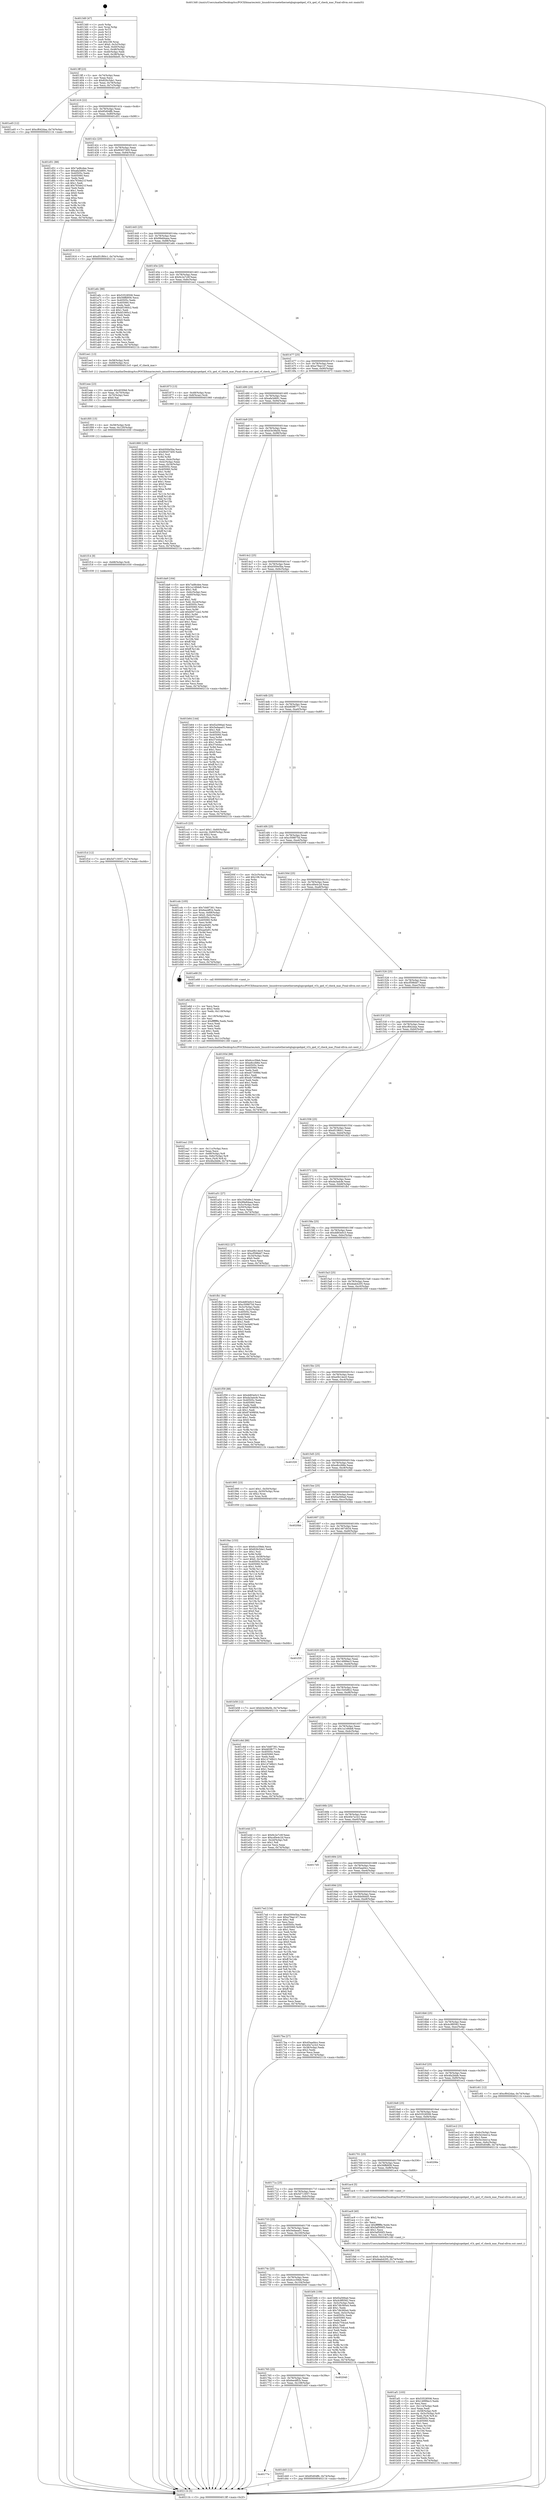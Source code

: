 digraph "0x4013d0" {
  label = "0x4013d0 (/mnt/c/Users/mathe/Desktop/tcc/POCII/binaries/extr_linuxdriversnetethernetqlogicqedqed_vf.h_qed_vf_check_mac_Final-ollvm.out::main(0))"
  labelloc = "t"
  node[shape=record]

  Entry [label="",width=0.3,height=0.3,shape=circle,fillcolor=black,style=filled]
  "0x4013ff" [label="{
     0x4013ff [23]\l
     | [instrs]\l
     &nbsp;&nbsp;0x4013ff \<+3\>: mov -0x74(%rbp),%eax\l
     &nbsp;&nbsp;0x401402 \<+2\>: mov %eax,%ecx\l
     &nbsp;&nbsp;0x401404 \<+6\>: sub $0x826c5de1,%ecx\l
     &nbsp;&nbsp;0x40140a \<+3\>: mov %eax,-0x78(%rbp)\l
     &nbsp;&nbsp;0x40140d \<+3\>: mov %ecx,-0x7c(%rbp)\l
     &nbsp;&nbsp;0x401410 \<+6\>: je 0000000000401a45 \<main+0x675\>\l
  }"]
  "0x401a45" [label="{
     0x401a45 [12]\l
     | [instrs]\l
     &nbsp;&nbsp;0x401a45 \<+7\>: movl $0xcf642daa,-0x74(%rbp)\l
     &nbsp;&nbsp;0x401a4c \<+5\>: jmp 000000000040211b \<main+0xd4b\>\l
  }"]
  "0x401416" [label="{
     0x401416 [22]\l
     | [instrs]\l
     &nbsp;&nbsp;0x401416 \<+5\>: jmp 000000000040141b \<main+0x4b\>\l
     &nbsp;&nbsp;0x40141b \<+3\>: mov -0x78(%rbp),%eax\l
     &nbsp;&nbsp;0x40141e \<+5\>: sub $0x85d04ffc,%eax\l
     &nbsp;&nbsp;0x401423 \<+3\>: mov %eax,-0x80(%rbp)\l
     &nbsp;&nbsp;0x401426 \<+6\>: je 0000000000401d51 \<main+0x981\>\l
  }"]
  Exit [label="",width=0.3,height=0.3,shape=circle,fillcolor=black,style=filled,peripheries=2]
  "0x401d51" [label="{
     0x401d51 [88]\l
     | [instrs]\l
     &nbsp;&nbsp;0x401d51 \<+5\>: mov $0x7ad8cdee,%eax\l
     &nbsp;&nbsp;0x401d56 \<+5\>: mov $0xafa3d691,%ecx\l
     &nbsp;&nbsp;0x401d5b \<+7\>: mov 0x40505c,%edx\l
     &nbsp;&nbsp;0x401d62 \<+7\>: mov 0x405060,%esi\l
     &nbsp;&nbsp;0x401d69 \<+2\>: mov %edx,%edi\l
     &nbsp;&nbsp;0x401d6b \<+6\>: sub $0x763de21f,%edi\l
     &nbsp;&nbsp;0x401d71 \<+3\>: sub $0x1,%edi\l
     &nbsp;&nbsp;0x401d74 \<+6\>: add $0x763de21f,%edi\l
     &nbsp;&nbsp;0x401d7a \<+3\>: imul %edi,%edx\l
     &nbsp;&nbsp;0x401d7d \<+3\>: and $0x1,%edx\l
     &nbsp;&nbsp;0x401d80 \<+3\>: cmp $0x0,%edx\l
     &nbsp;&nbsp;0x401d83 \<+4\>: sete %r8b\l
     &nbsp;&nbsp;0x401d87 \<+3\>: cmp $0xa,%esi\l
     &nbsp;&nbsp;0x401d8a \<+4\>: setl %r9b\l
     &nbsp;&nbsp;0x401d8e \<+3\>: mov %r8b,%r10b\l
     &nbsp;&nbsp;0x401d91 \<+3\>: and %r9b,%r10b\l
     &nbsp;&nbsp;0x401d94 \<+3\>: xor %r9b,%r8b\l
     &nbsp;&nbsp;0x401d97 \<+3\>: or %r8b,%r10b\l
     &nbsp;&nbsp;0x401d9a \<+4\>: test $0x1,%r10b\l
     &nbsp;&nbsp;0x401d9e \<+3\>: cmovne %ecx,%eax\l
     &nbsp;&nbsp;0x401da1 \<+3\>: mov %eax,-0x74(%rbp)\l
     &nbsp;&nbsp;0x401da4 \<+5\>: jmp 000000000040211b \<main+0xd4b\>\l
  }"]
  "0x40142c" [label="{
     0x40142c [25]\l
     | [instrs]\l
     &nbsp;&nbsp;0x40142c \<+5\>: jmp 0000000000401431 \<main+0x61\>\l
     &nbsp;&nbsp;0x401431 \<+3\>: mov -0x78(%rbp),%eax\l
     &nbsp;&nbsp;0x401434 \<+5\>: sub $0x90457400,%eax\l
     &nbsp;&nbsp;0x401439 \<+6\>: mov %eax,-0x84(%rbp)\l
     &nbsp;&nbsp;0x40143f \<+6\>: je 0000000000401916 \<main+0x546\>\l
  }"]
  "0x401f1d" [label="{
     0x401f1d [12]\l
     | [instrs]\l
     &nbsp;&nbsp;0x401f1d \<+7\>: movl $0x5d713057,-0x74(%rbp)\l
     &nbsp;&nbsp;0x401f24 \<+5\>: jmp 000000000040211b \<main+0xd4b\>\l
  }"]
  "0x401916" [label="{
     0x401916 [12]\l
     | [instrs]\l
     &nbsp;&nbsp;0x401916 \<+7\>: movl $0xd51f60c1,-0x74(%rbp)\l
     &nbsp;&nbsp;0x40191d \<+5\>: jmp 000000000040211b \<main+0xd4b\>\l
  }"]
  "0x401445" [label="{
     0x401445 [25]\l
     | [instrs]\l
     &nbsp;&nbsp;0x401445 \<+5\>: jmp 000000000040144a \<main+0x7a\>\l
     &nbsp;&nbsp;0x40144a \<+3\>: mov -0x78(%rbp),%eax\l
     &nbsp;&nbsp;0x40144d \<+5\>: sub $0x99e84aea,%eax\l
     &nbsp;&nbsp;0x401452 \<+6\>: mov %eax,-0x88(%rbp)\l
     &nbsp;&nbsp;0x401458 \<+6\>: je 0000000000401a6c \<main+0x69c\>\l
  }"]
  "0x401f14" [label="{
     0x401f14 [9]\l
     | [instrs]\l
     &nbsp;&nbsp;0x401f14 \<+4\>: mov -0x68(%rbp),%rdi\l
     &nbsp;&nbsp;0x401f18 \<+5\>: call 0000000000401030 \<free@plt\>\l
     | [calls]\l
     &nbsp;&nbsp;0x401030 \{1\} (unknown)\l
  }"]
  "0x401a6c" [label="{
     0x401a6c [88]\l
     | [instrs]\l
     &nbsp;&nbsp;0x401a6c \<+5\>: mov $0x53528506,%eax\l
     &nbsp;&nbsp;0x401a71 \<+5\>: mov $0x56ffd956,%ecx\l
     &nbsp;&nbsp;0x401a76 \<+7\>: mov 0x40505c,%edx\l
     &nbsp;&nbsp;0x401a7d \<+7\>: mov 0x405060,%esi\l
     &nbsp;&nbsp;0x401a84 \<+2\>: mov %edx,%edi\l
     &nbsp;&nbsp;0x401a86 \<+6\>: sub $0xbf1060c2,%edi\l
     &nbsp;&nbsp;0x401a8c \<+3\>: sub $0x1,%edi\l
     &nbsp;&nbsp;0x401a8f \<+6\>: add $0xbf1060c2,%edi\l
     &nbsp;&nbsp;0x401a95 \<+3\>: imul %edi,%edx\l
     &nbsp;&nbsp;0x401a98 \<+3\>: and $0x1,%edx\l
     &nbsp;&nbsp;0x401a9b \<+3\>: cmp $0x0,%edx\l
     &nbsp;&nbsp;0x401a9e \<+4\>: sete %r8b\l
     &nbsp;&nbsp;0x401aa2 \<+3\>: cmp $0xa,%esi\l
     &nbsp;&nbsp;0x401aa5 \<+4\>: setl %r9b\l
     &nbsp;&nbsp;0x401aa9 \<+3\>: mov %r8b,%r10b\l
     &nbsp;&nbsp;0x401aac \<+3\>: and %r9b,%r10b\l
     &nbsp;&nbsp;0x401aaf \<+3\>: xor %r9b,%r8b\l
     &nbsp;&nbsp;0x401ab2 \<+3\>: or %r8b,%r10b\l
     &nbsp;&nbsp;0x401ab5 \<+4\>: test $0x1,%r10b\l
     &nbsp;&nbsp;0x401ab9 \<+3\>: cmovne %ecx,%eax\l
     &nbsp;&nbsp;0x401abc \<+3\>: mov %eax,-0x74(%rbp)\l
     &nbsp;&nbsp;0x401abf \<+5\>: jmp 000000000040211b \<main+0xd4b\>\l
  }"]
  "0x40145e" [label="{
     0x40145e [25]\l
     | [instrs]\l
     &nbsp;&nbsp;0x40145e \<+5\>: jmp 0000000000401463 \<main+0x93\>\l
     &nbsp;&nbsp;0x401463 \<+3\>: mov -0x78(%rbp),%eax\l
     &nbsp;&nbsp;0x401466 \<+5\>: sub $0x9c2e7c0f,%eax\l
     &nbsp;&nbsp;0x40146b \<+6\>: mov %eax,-0x8c(%rbp)\l
     &nbsp;&nbsp;0x401471 \<+6\>: je 0000000000401ee1 \<main+0xb11\>\l
  }"]
  "0x401f05" [label="{
     0x401f05 [15]\l
     | [instrs]\l
     &nbsp;&nbsp;0x401f05 \<+4\>: mov -0x58(%rbp),%rdi\l
     &nbsp;&nbsp;0x401f09 \<+6\>: mov %eax,-0x120(%rbp)\l
     &nbsp;&nbsp;0x401f0f \<+5\>: call 0000000000401030 \<free@plt\>\l
     | [calls]\l
     &nbsp;&nbsp;0x401030 \{1\} (unknown)\l
  }"]
  "0x401ee1" [label="{
     0x401ee1 [13]\l
     | [instrs]\l
     &nbsp;&nbsp;0x401ee1 \<+4\>: mov -0x58(%rbp),%rdi\l
     &nbsp;&nbsp;0x401ee5 \<+4\>: mov -0x68(%rbp),%rsi\l
     &nbsp;&nbsp;0x401ee9 \<+5\>: call 00000000004013c0 \<qed_vf_check_mac\>\l
     | [calls]\l
     &nbsp;&nbsp;0x4013c0 \{1\} (/mnt/c/Users/mathe/Desktop/tcc/POCII/binaries/extr_linuxdriversnetethernetqlogicqedqed_vf.h_qed_vf_check_mac_Final-ollvm.out::qed_vf_check_mac)\l
  }"]
  "0x401477" [label="{
     0x401477 [25]\l
     | [instrs]\l
     &nbsp;&nbsp;0x401477 \<+5\>: jmp 000000000040147c \<main+0xac\>\l
     &nbsp;&nbsp;0x40147c \<+3\>: mov -0x78(%rbp),%eax\l
     &nbsp;&nbsp;0x40147f \<+5\>: sub $0xa79ae147,%eax\l
     &nbsp;&nbsp;0x401484 \<+6\>: mov %eax,-0x90(%rbp)\l
     &nbsp;&nbsp;0x40148a \<+6\>: je 0000000000401873 \<main+0x4a3\>\l
  }"]
  "0x401eee" [label="{
     0x401eee [23]\l
     | [instrs]\l
     &nbsp;&nbsp;0x401eee \<+10\>: movabs $0x4030b6,%rdi\l
     &nbsp;&nbsp;0x401ef8 \<+3\>: mov %eax,-0x70(%rbp)\l
     &nbsp;&nbsp;0x401efb \<+3\>: mov -0x70(%rbp),%esi\l
     &nbsp;&nbsp;0x401efe \<+2\>: mov $0x0,%al\l
     &nbsp;&nbsp;0x401f00 \<+5\>: call 0000000000401040 \<printf@plt\>\l
     | [calls]\l
     &nbsp;&nbsp;0x401040 \{1\} (unknown)\l
  }"]
  "0x401873" [label="{
     0x401873 [13]\l
     | [instrs]\l
     &nbsp;&nbsp;0x401873 \<+4\>: mov -0x48(%rbp),%rax\l
     &nbsp;&nbsp;0x401877 \<+4\>: mov 0x8(%rax),%rdi\l
     &nbsp;&nbsp;0x40187b \<+5\>: call 0000000000401060 \<atoi@plt\>\l
     | [calls]\l
     &nbsp;&nbsp;0x401060 \{1\} (unknown)\l
  }"]
  "0x401490" [label="{
     0x401490 [25]\l
     | [instrs]\l
     &nbsp;&nbsp;0x401490 \<+5\>: jmp 0000000000401495 \<main+0xc5\>\l
     &nbsp;&nbsp;0x401495 \<+3\>: mov -0x78(%rbp),%eax\l
     &nbsp;&nbsp;0x401498 \<+5\>: sub $0xafa3d691,%eax\l
     &nbsp;&nbsp;0x40149d \<+6\>: mov %eax,-0x94(%rbp)\l
     &nbsp;&nbsp;0x4014a3 \<+6\>: je 0000000000401da9 \<main+0x9d9\>\l
  }"]
  "0x401ea1" [label="{
     0x401ea1 [33]\l
     | [instrs]\l
     &nbsp;&nbsp;0x401ea1 \<+6\>: mov -0x11c(%rbp),%ecx\l
     &nbsp;&nbsp;0x401ea7 \<+3\>: imul %eax,%ecx\l
     &nbsp;&nbsp;0x401eaa \<+4\>: mov -0x68(%rbp),%r8\l
     &nbsp;&nbsp;0x401eae \<+4\>: movslq -0x6c(%rbp),%r9\l
     &nbsp;&nbsp;0x401eb2 \<+4\>: mov %ecx,(%r8,%r9,4)\l
     &nbsp;&nbsp;0x401eb6 \<+7\>: movl $0x4fa2bbfe,-0x74(%rbp)\l
     &nbsp;&nbsp;0x401ebd \<+5\>: jmp 000000000040211b \<main+0xd4b\>\l
  }"]
  "0x401da9" [label="{
     0x401da9 [164]\l
     | [instrs]\l
     &nbsp;&nbsp;0x401da9 \<+5\>: mov $0x7ad8cdee,%eax\l
     &nbsp;&nbsp;0x401dae \<+5\>: mov $0x1a149de8,%ecx\l
     &nbsp;&nbsp;0x401db3 \<+2\>: mov $0x1,%dl\l
     &nbsp;&nbsp;0x401db5 \<+3\>: mov -0x6c(%rbp),%esi\l
     &nbsp;&nbsp;0x401db8 \<+3\>: cmp -0x60(%rbp),%esi\l
     &nbsp;&nbsp;0x401dbb \<+4\>: setl %dil\l
     &nbsp;&nbsp;0x401dbf \<+4\>: and $0x1,%dil\l
     &nbsp;&nbsp;0x401dc3 \<+4\>: mov %dil,-0x2d(%rbp)\l
     &nbsp;&nbsp;0x401dc7 \<+7\>: mov 0x40505c,%esi\l
     &nbsp;&nbsp;0x401dce \<+8\>: mov 0x405060,%r8d\l
     &nbsp;&nbsp;0x401dd6 \<+3\>: mov %esi,%r9d\l
     &nbsp;&nbsp;0x401dd9 \<+7\>: add $0xb0071ee2,%r9d\l
     &nbsp;&nbsp;0x401de0 \<+4\>: sub $0x1,%r9d\l
     &nbsp;&nbsp;0x401de4 \<+7\>: sub $0xb0071ee2,%r9d\l
     &nbsp;&nbsp;0x401deb \<+4\>: imul %r9d,%esi\l
     &nbsp;&nbsp;0x401def \<+3\>: and $0x1,%esi\l
     &nbsp;&nbsp;0x401df2 \<+3\>: cmp $0x0,%esi\l
     &nbsp;&nbsp;0x401df5 \<+4\>: sete %dil\l
     &nbsp;&nbsp;0x401df9 \<+4\>: cmp $0xa,%r8d\l
     &nbsp;&nbsp;0x401dfd \<+4\>: setl %r10b\l
     &nbsp;&nbsp;0x401e01 \<+3\>: mov %dil,%r11b\l
     &nbsp;&nbsp;0x401e04 \<+4\>: xor $0xff,%r11b\l
     &nbsp;&nbsp;0x401e08 \<+3\>: mov %r10b,%bl\l
     &nbsp;&nbsp;0x401e0b \<+3\>: xor $0xff,%bl\l
     &nbsp;&nbsp;0x401e0e \<+3\>: xor $0x1,%dl\l
     &nbsp;&nbsp;0x401e11 \<+3\>: mov %r11b,%r14b\l
     &nbsp;&nbsp;0x401e14 \<+4\>: and $0xff,%r14b\l
     &nbsp;&nbsp;0x401e18 \<+3\>: and %dl,%dil\l
     &nbsp;&nbsp;0x401e1b \<+3\>: mov %bl,%r15b\l
     &nbsp;&nbsp;0x401e1e \<+4\>: and $0xff,%r15b\l
     &nbsp;&nbsp;0x401e22 \<+3\>: and %dl,%r10b\l
     &nbsp;&nbsp;0x401e25 \<+3\>: or %dil,%r14b\l
     &nbsp;&nbsp;0x401e28 \<+3\>: or %r10b,%r15b\l
     &nbsp;&nbsp;0x401e2b \<+3\>: xor %r15b,%r14b\l
     &nbsp;&nbsp;0x401e2e \<+3\>: or %bl,%r11b\l
     &nbsp;&nbsp;0x401e31 \<+4\>: xor $0xff,%r11b\l
     &nbsp;&nbsp;0x401e35 \<+3\>: or $0x1,%dl\l
     &nbsp;&nbsp;0x401e38 \<+3\>: and %dl,%r11b\l
     &nbsp;&nbsp;0x401e3b \<+3\>: or %r11b,%r14b\l
     &nbsp;&nbsp;0x401e3e \<+4\>: test $0x1,%r14b\l
     &nbsp;&nbsp;0x401e42 \<+3\>: cmovne %ecx,%eax\l
     &nbsp;&nbsp;0x401e45 \<+3\>: mov %eax,-0x74(%rbp)\l
     &nbsp;&nbsp;0x401e48 \<+5\>: jmp 000000000040211b \<main+0xd4b\>\l
  }"]
  "0x4014a9" [label="{
     0x4014a9 [25]\l
     | [instrs]\l
     &nbsp;&nbsp;0x4014a9 \<+5\>: jmp 00000000004014ae \<main+0xde\>\l
     &nbsp;&nbsp;0x4014ae \<+3\>: mov -0x78(%rbp),%eax\l
     &nbsp;&nbsp;0x4014b1 \<+5\>: sub $0xb3e38a5b,%eax\l
     &nbsp;&nbsp;0x4014b6 \<+6\>: mov %eax,-0x98(%rbp)\l
     &nbsp;&nbsp;0x4014bc \<+6\>: je 0000000000401b64 \<main+0x794\>\l
  }"]
  "0x401e6d" [label="{
     0x401e6d [52]\l
     | [instrs]\l
     &nbsp;&nbsp;0x401e6d \<+2\>: xor %ecx,%ecx\l
     &nbsp;&nbsp;0x401e6f \<+5\>: mov $0x2,%edx\l
     &nbsp;&nbsp;0x401e74 \<+6\>: mov %edx,-0x118(%rbp)\l
     &nbsp;&nbsp;0x401e7a \<+1\>: cltd\l
     &nbsp;&nbsp;0x401e7b \<+6\>: mov -0x118(%rbp),%esi\l
     &nbsp;&nbsp;0x401e81 \<+2\>: idiv %esi\l
     &nbsp;&nbsp;0x401e83 \<+6\>: imul $0xfffffffe,%edx,%edx\l
     &nbsp;&nbsp;0x401e89 \<+2\>: mov %ecx,%edi\l
     &nbsp;&nbsp;0x401e8b \<+2\>: sub %edx,%edi\l
     &nbsp;&nbsp;0x401e8d \<+2\>: mov %ecx,%edx\l
     &nbsp;&nbsp;0x401e8f \<+3\>: sub $0x1,%edx\l
     &nbsp;&nbsp;0x401e92 \<+2\>: add %edx,%edi\l
     &nbsp;&nbsp;0x401e94 \<+2\>: sub %edi,%ecx\l
     &nbsp;&nbsp;0x401e96 \<+6\>: mov %ecx,-0x11c(%rbp)\l
     &nbsp;&nbsp;0x401e9c \<+5\>: call 0000000000401160 \<next_i\>\l
     | [calls]\l
     &nbsp;&nbsp;0x401160 \{1\} (/mnt/c/Users/mathe/Desktop/tcc/POCII/binaries/extr_linuxdriversnetethernetqlogicqedqed_vf.h_qed_vf_check_mac_Final-ollvm.out::next_i)\l
  }"]
  "0x401b64" [label="{
     0x401b64 [144]\l
     | [instrs]\l
     &nbsp;&nbsp;0x401b64 \<+5\>: mov $0xf2a566ad,%eax\l
     &nbsp;&nbsp;0x401b69 \<+5\>: mov $0x5edaea01,%ecx\l
     &nbsp;&nbsp;0x401b6e \<+2\>: mov $0x1,%dl\l
     &nbsp;&nbsp;0x401b70 \<+7\>: mov 0x40505c,%esi\l
     &nbsp;&nbsp;0x401b77 \<+7\>: mov 0x405060,%edi\l
     &nbsp;&nbsp;0x401b7e \<+3\>: mov %esi,%r8d\l
     &nbsp;&nbsp;0x401b81 \<+7\>: add $0x37e44acc,%r8d\l
     &nbsp;&nbsp;0x401b88 \<+4\>: sub $0x1,%r8d\l
     &nbsp;&nbsp;0x401b8c \<+7\>: sub $0x37e44acc,%r8d\l
     &nbsp;&nbsp;0x401b93 \<+4\>: imul %r8d,%esi\l
     &nbsp;&nbsp;0x401b97 \<+3\>: and $0x1,%esi\l
     &nbsp;&nbsp;0x401b9a \<+3\>: cmp $0x0,%esi\l
     &nbsp;&nbsp;0x401b9d \<+4\>: sete %r9b\l
     &nbsp;&nbsp;0x401ba1 \<+3\>: cmp $0xa,%edi\l
     &nbsp;&nbsp;0x401ba4 \<+4\>: setl %r10b\l
     &nbsp;&nbsp;0x401ba8 \<+3\>: mov %r9b,%r11b\l
     &nbsp;&nbsp;0x401bab \<+4\>: xor $0xff,%r11b\l
     &nbsp;&nbsp;0x401baf \<+3\>: mov %r10b,%bl\l
     &nbsp;&nbsp;0x401bb2 \<+3\>: xor $0xff,%bl\l
     &nbsp;&nbsp;0x401bb5 \<+3\>: xor $0x0,%dl\l
     &nbsp;&nbsp;0x401bb8 \<+3\>: mov %r11b,%r14b\l
     &nbsp;&nbsp;0x401bbb \<+4\>: and $0x0,%r14b\l
     &nbsp;&nbsp;0x401bbf \<+3\>: and %dl,%r9b\l
     &nbsp;&nbsp;0x401bc2 \<+3\>: mov %bl,%r15b\l
     &nbsp;&nbsp;0x401bc5 \<+4\>: and $0x0,%r15b\l
     &nbsp;&nbsp;0x401bc9 \<+3\>: and %dl,%r10b\l
     &nbsp;&nbsp;0x401bcc \<+3\>: or %r9b,%r14b\l
     &nbsp;&nbsp;0x401bcf \<+3\>: or %r10b,%r15b\l
     &nbsp;&nbsp;0x401bd2 \<+3\>: xor %r15b,%r14b\l
     &nbsp;&nbsp;0x401bd5 \<+3\>: or %bl,%r11b\l
     &nbsp;&nbsp;0x401bd8 \<+4\>: xor $0xff,%r11b\l
     &nbsp;&nbsp;0x401bdc \<+3\>: or $0x0,%dl\l
     &nbsp;&nbsp;0x401bdf \<+3\>: and %dl,%r11b\l
     &nbsp;&nbsp;0x401be2 \<+3\>: or %r11b,%r14b\l
     &nbsp;&nbsp;0x401be5 \<+4\>: test $0x1,%r14b\l
     &nbsp;&nbsp;0x401be9 \<+3\>: cmovne %ecx,%eax\l
     &nbsp;&nbsp;0x401bec \<+3\>: mov %eax,-0x74(%rbp)\l
     &nbsp;&nbsp;0x401bef \<+5\>: jmp 000000000040211b \<main+0xd4b\>\l
  }"]
  "0x4014c2" [label="{
     0x4014c2 [25]\l
     | [instrs]\l
     &nbsp;&nbsp;0x4014c2 \<+5\>: jmp 00000000004014c7 \<main+0xf7\>\l
     &nbsp;&nbsp;0x4014c7 \<+3\>: mov -0x78(%rbp),%eax\l
     &nbsp;&nbsp;0x4014ca \<+5\>: sub $0xb500e5ba,%eax\l
     &nbsp;&nbsp;0x4014cf \<+6\>: mov %eax,-0x9c(%rbp)\l
     &nbsp;&nbsp;0x4014d5 \<+6\>: je 0000000000402024 \<main+0xc54\>\l
  }"]
  "0x40177e" [label="{
     0x40177e\l
  }", style=dashed]
  "0x402024" [label="{
     0x402024\l
  }", style=dashed]
  "0x4014db" [label="{
     0x4014db [25]\l
     | [instrs]\l
     &nbsp;&nbsp;0x4014db \<+5\>: jmp 00000000004014e0 \<main+0x110\>\l
     &nbsp;&nbsp;0x4014e0 \<+3\>: mov -0x78(%rbp),%eax\l
     &nbsp;&nbsp;0x4014e3 \<+5\>: sub $0xb83f6771,%eax\l
     &nbsp;&nbsp;0x4014e8 \<+6\>: mov %eax,-0xa0(%rbp)\l
     &nbsp;&nbsp;0x4014ee \<+6\>: je 0000000000401cc5 \<main+0x8f5\>\l
  }"]
  "0x401d45" [label="{
     0x401d45 [12]\l
     | [instrs]\l
     &nbsp;&nbsp;0x401d45 \<+7\>: movl $0x85d04ffc,-0x74(%rbp)\l
     &nbsp;&nbsp;0x401d4c \<+5\>: jmp 000000000040211b \<main+0xd4b\>\l
  }"]
  "0x401cc5" [label="{
     0x401cc5 [23]\l
     | [instrs]\l
     &nbsp;&nbsp;0x401cc5 \<+7\>: movl $0x1,-0x60(%rbp)\l
     &nbsp;&nbsp;0x401ccc \<+4\>: movslq -0x60(%rbp),%rax\l
     &nbsp;&nbsp;0x401cd0 \<+4\>: shl $0x2,%rax\l
     &nbsp;&nbsp;0x401cd4 \<+3\>: mov %rax,%rdi\l
     &nbsp;&nbsp;0x401cd7 \<+5\>: call 0000000000401050 \<malloc@plt\>\l
     | [calls]\l
     &nbsp;&nbsp;0x401050 \{1\} (unknown)\l
  }"]
  "0x4014f4" [label="{
     0x4014f4 [25]\l
     | [instrs]\l
     &nbsp;&nbsp;0x4014f4 \<+5\>: jmp 00000000004014f9 \<main+0x129\>\l
     &nbsp;&nbsp;0x4014f9 \<+3\>: mov -0x78(%rbp),%eax\l
     &nbsp;&nbsp;0x4014fc \<+5\>: sub $0xc508875d,%eax\l
     &nbsp;&nbsp;0x401501 \<+6\>: mov %eax,-0xa4(%rbp)\l
     &nbsp;&nbsp;0x401507 \<+6\>: je 000000000040200f \<main+0xc3f\>\l
  }"]
  "0x401765" [label="{
     0x401765 [25]\l
     | [instrs]\l
     &nbsp;&nbsp;0x401765 \<+5\>: jmp 000000000040176a \<main+0x39a\>\l
     &nbsp;&nbsp;0x40176a \<+3\>: mov -0x78(%rbp),%eax\l
     &nbsp;&nbsp;0x40176d \<+5\>: sub $0x6ee4ff1b,%eax\l
     &nbsp;&nbsp;0x401772 \<+6\>: mov %eax,-0x108(%rbp)\l
     &nbsp;&nbsp;0x401778 \<+6\>: je 0000000000401d45 \<main+0x975\>\l
  }"]
  "0x40200f" [label="{
     0x40200f [21]\l
     | [instrs]\l
     &nbsp;&nbsp;0x40200f \<+3\>: mov -0x2c(%rbp),%eax\l
     &nbsp;&nbsp;0x402012 \<+7\>: add $0x108,%rsp\l
     &nbsp;&nbsp;0x402019 \<+1\>: pop %rbx\l
     &nbsp;&nbsp;0x40201a \<+2\>: pop %r12\l
     &nbsp;&nbsp;0x40201c \<+2\>: pop %r13\l
     &nbsp;&nbsp;0x40201e \<+2\>: pop %r14\l
     &nbsp;&nbsp;0x402020 \<+2\>: pop %r15\l
     &nbsp;&nbsp;0x402022 \<+1\>: pop %rbp\l
     &nbsp;&nbsp;0x402023 \<+1\>: ret\l
  }"]
  "0x40150d" [label="{
     0x40150d [25]\l
     | [instrs]\l
     &nbsp;&nbsp;0x40150d \<+5\>: jmp 0000000000401512 \<main+0x142\>\l
     &nbsp;&nbsp;0x401512 \<+3\>: mov -0x78(%rbp),%eax\l
     &nbsp;&nbsp;0x401515 \<+5\>: sub $0xcd0e4c2d,%eax\l
     &nbsp;&nbsp;0x40151a \<+6\>: mov %eax,-0xa8(%rbp)\l
     &nbsp;&nbsp;0x401520 \<+6\>: je 0000000000401e68 \<main+0xa98\>\l
  }"]
  "0x402040" [label="{
     0x402040\l
  }", style=dashed]
  "0x401e68" [label="{
     0x401e68 [5]\l
     | [instrs]\l
     &nbsp;&nbsp;0x401e68 \<+5\>: call 0000000000401160 \<next_i\>\l
     | [calls]\l
     &nbsp;&nbsp;0x401160 \{1\} (/mnt/c/Users/mathe/Desktop/tcc/POCII/binaries/extr_linuxdriversnetethernetqlogicqedqed_vf.h_qed_vf_check_mac_Final-ollvm.out::next_i)\l
  }"]
  "0x401526" [label="{
     0x401526 [25]\l
     | [instrs]\l
     &nbsp;&nbsp;0x401526 \<+5\>: jmp 000000000040152b \<main+0x15b\>\l
     &nbsp;&nbsp;0x40152b \<+3\>: mov -0x78(%rbp),%eax\l
     &nbsp;&nbsp;0x40152e \<+5\>: sub $0xcf598dd7,%eax\l
     &nbsp;&nbsp;0x401533 \<+6\>: mov %eax,-0xac(%rbp)\l
     &nbsp;&nbsp;0x401539 \<+6\>: je 000000000040193d \<main+0x56d\>\l
  }"]
  "0x401cdc" [label="{
     0x401cdc [105]\l
     | [instrs]\l
     &nbsp;&nbsp;0x401cdc \<+5\>: mov $0x7d487361,%ecx\l
     &nbsp;&nbsp;0x401ce1 \<+5\>: mov $0x6ee4ff1b,%edx\l
     &nbsp;&nbsp;0x401ce6 \<+4\>: mov %rax,-0x68(%rbp)\l
     &nbsp;&nbsp;0x401cea \<+7\>: movl $0x0,-0x6c(%rbp)\l
     &nbsp;&nbsp;0x401cf1 \<+7\>: mov 0x40505c,%esi\l
     &nbsp;&nbsp;0x401cf8 \<+8\>: mov 0x405060,%r8d\l
     &nbsp;&nbsp;0x401d00 \<+3\>: mov %esi,%r9d\l
     &nbsp;&nbsp;0x401d03 \<+7\>: add $0xaa0a91,%r9d\l
     &nbsp;&nbsp;0x401d0a \<+4\>: sub $0x1,%r9d\l
     &nbsp;&nbsp;0x401d0e \<+7\>: sub $0xaa0a91,%r9d\l
     &nbsp;&nbsp;0x401d15 \<+4\>: imul %r9d,%esi\l
     &nbsp;&nbsp;0x401d19 \<+3\>: and $0x1,%esi\l
     &nbsp;&nbsp;0x401d1c \<+3\>: cmp $0x0,%esi\l
     &nbsp;&nbsp;0x401d1f \<+4\>: sete %r10b\l
     &nbsp;&nbsp;0x401d23 \<+4\>: cmp $0xa,%r8d\l
     &nbsp;&nbsp;0x401d27 \<+4\>: setl %r11b\l
     &nbsp;&nbsp;0x401d2b \<+3\>: mov %r10b,%bl\l
     &nbsp;&nbsp;0x401d2e \<+3\>: and %r11b,%bl\l
     &nbsp;&nbsp;0x401d31 \<+3\>: xor %r11b,%r10b\l
     &nbsp;&nbsp;0x401d34 \<+3\>: or %r10b,%bl\l
     &nbsp;&nbsp;0x401d37 \<+3\>: test $0x1,%bl\l
     &nbsp;&nbsp;0x401d3a \<+3\>: cmovne %edx,%ecx\l
     &nbsp;&nbsp;0x401d3d \<+3\>: mov %ecx,-0x74(%rbp)\l
     &nbsp;&nbsp;0x401d40 \<+5\>: jmp 000000000040211b \<main+0xd4b\>\l
  }"]
  "0x40193d" [label="{
     0x40193d [88]\l
     | [instrs]\l
     &nbsp;&nbsp;0x40193d \<+5\>: mov $0x6ccc59eb,%eax\l
     &nbsp;&nbsp;0x401942 \<+5\>: mov $0xe8ccfd6e,%ecx\l
     &nbsp;&nbsp;0x401947 \<+7\>: mov 0x40505c,%edx\l
     &nbsp;&nbsp;0x40194e \<+7\>: mov 0x405060,%esi\l
     &nbsp;&nbsp;0x401955 \<+2\>: mov %edx,%edi\l
     &nbsp;&nbsp;0x401957 \<+6\>: sub $0xeb73098d,%edi\l
     &nbsp;&nbsp;0x40195d \<+3\>: sub $0x1,%edi\l
     &nbsp;&nbsp;0x401960 \<+6\>: add $0xeb73098d,%edi\l
     &nbsp;&nbsp;0x401966 \<+3\>: imul %edi,%edx\l
     &nbsp;&nbsp;0x401969 \<+3\>: and $0x1,%edx\l
     &nbsp;&nbsp;0x40196c \<+3\>: cmp $0x0,%edx\l
     &nbsp;&nbsp;0x40196f \<+4\>: sete %r8b\l
     &nbsp;&nbsp;0x401973 \<+3\>: cmp $0xa,%esi\l
     &nbsp;&nbsp;0x401976 \<+4\>: setl %r9b\l
     &nbsp;&nbsp;0x40197a \<+3\>: mov %r8b,%r10b\l
     &nbsp;&nbsp;0x40197d \<+3\>: and %r9b,%r10b\l
     &nbsp;&nbsp;0x401980 \<+3\>: xor %r9b,%r8b\l
     &nbsp;&nbsp;0x401983 \<+3\>: or %r8b,%r10b\l
     &nbsp;&nbsp;0x401986 \<+4\>: test $0x1,%r10b\l
     &nbsp;&nbsp;0x40198a \<+3\>: cmovne %ecx,%eax\l
     &nbsp;&nbsp;0x40198d \<+3\>: mov %eax,-0x74(%rbp)\l
     &nbsp;&nbsp;0x401990 \<+5\>: jmp 000000000040211b \<main+0xd4b\>\l
  }"]
  "0x40153f" [label="{
     0x40153f [25]\l
     | [instrs]\l
     &nbsp;&nbsp;0x40153f \<+5\>: jmp 0000000000401544 \<main+0x174\>\l
     &nbsp;&nbsp;0x401544 \<+3\>: mov -0x78(%rbp),%eax\l
     &nbsp;&nbsp;0x401547 \<+5\>: sub $0xcf642daa,%eax\l
     &nbsp;&nbsp;0x40154c \<+6\>: mov %eax,-0xb0(%rbp)\l
     &nbsp;&nbsp;0x401552 \<+6\>: je 0000000000401a51 \<main+0x681\>\l
  }"]
  "0x40174c" [label="{
     0x40174c [25]\l
     | [instrs]\l
     &nbsp;&nbsp;0x40174c \<+5\>: jmp 0000000000401751 \<main+0x381\>\l
     &nbsp;&nbsp;0x401751 \<+3\>: mov -0x78(%rbp),%eax\l
     &nbsp;&nbsp;0x401754 \<+5\>: sub $0x6ccc59eb,%eax\l
     &nbsp;&nbsp;0x401759 \<+6\>: mov %eax,-0x104(%rbp)\l
     &nbsp;&nbsp;0x40175f \<+6\>: je 0000000000402040 \<main+0xc70\>\l
  }"]
  "0x401a51" [label="{
     0x401a51 [27]\l
     | [instrs]\l
     &nbsp;&nbsp;0x401a51 \<+5\>: mov $0x1545d9c2,%eax\l
     &nbsp;&nbsp;0x401a56 \<+5\>: mov $0x99e84aea,%ecx\l
     &nbsp;&nbsp;0x401a5b \<+3\>: mov -0x5c(%rbp),%edx\l
     &nbsp;&nbsp;0x401a5e \<+3\>: cmp -0x50(%rbp),%edx\l
     &nbsp;&nbsp;0x401a61 \<+3\>: cmovl %ecx,%eax\l
     &nbsp;&nbsp;0x401a64 \<+3\>: mov %eax,-0x74(%rbp)\l
     &nbsp;&nbsp;0x401a67 \<+5\>: jmp 000000000040211b \<main+0xd4b\>\l
  }"]
  "0x401558" [label="{
     0x401558 [25]\l
     | [instrs]\l
     &nbsp;&nbsp;0x401558 \<+5\>: jmp 000000000040155d \<main+0x18d\>\l
     &nbsp;&nbsp;0x40155d \<+3\>: mov -0x78(%rbp),%eax\l
     &nbsp;&nbsp;0x401560 \<+5\>: sub $0xd51f60c1,%eax\l
     &nbsp;&nbsp;0x401565 \<+6\>: mov %eax,-0xb4(%rbp)\l
     &nbsp;&nbsp;0x40156b \<+6\>: je 0000000000401922 \<main+0x552\>\l
  }"]
  "0x401bf4" [label="{
     0x401bf4 [109]\l
     | [instrs]\l
     &nbsp;&nbsp;0x401bf4 \<+5\>: mov $0xf2a566ad,%eax\l
     &nbsp;&nbsp;0x401bf9 \<+5\>: mov $0x4c9f0582,%ecx\l
     &nbsp;&nbsp;0x401bfe \<+3\>: mov -0x5c(%rbp),%edx\l
     &nbsp;&nbsp;0x401c01 \<+6\>: add $0x7db360a4,%edx\l
     &nbsp;&nbsp;0x401c07 \<+3\>: add $0x1,%edx\l
     &nbsp;&nbsp;0x401c0a \<+6\>: sub $0x7db360a4,%edx\l
     &nbsp;&nbsp;0x401c10 \<+3\>: mov %edx,-0x5c(%rbp)\l
     &nbsp;&nbsp;0x401c13 \<+7\>: mov 0x40505c,%edx\l
     &nbsp;&nbsp;0x401c1a \<+7\>: mov 0x405060,%esi\l
     &nbsp;&nbsp;0x401c21 \<+2\>: mov %edx,%edi\l
     &nbsp;&nbsp;0x401c23 \<+6\>: sub $0xbc754ca4,%edi\l
     &nbsp;&nbsp;0x401c29 \<+3\>: sub $0x1,%edi\l
     &nbsp;&nbsp;0x401c2c \<+6\>: add $0xbc754ca4,%edi\l
     &nbsp;&nbsp;0x401c32 \<+3\>: imul %edi,%edx\l
     &nbsp;&nbsp;0x401c35 \<+3\>: and $0x1,%edx\l
     &nbsp;&nbsp;0x401c38 \<+3\>: cmp $0x0,%edx\l
     &nbsp;&nbsp;0x401c3b \<+4\>: sete %r8b\l
     &nbsp;&nbsp;0x401c3f \<+3\>: cmp $0xa,%esi\l
     &nbsp;&nbsp;0x401c42 \<+4\>: setl %r9b\l
     &nbsp;&nbsp;0x401c46 \<+3\>: mov %r8b,%r10b\l
     &nbsp;&nbsp;0x401c49 \<+3\>: and %r9b,%r10b\l
     &nbsp;&nbsp;0x401c4c \<+3\>: xor %r9b,%r8b\l
     &nbsp;&nbsp;0x401c4f \<+3\>: or %r8b,%r10b\l
     &nbsp;&nbsp;0x401c52 \<+4\>: test $0x1,%r10b\l
     &nbsp;&nbsp;0x401c56 \<+3\>: cmovne %ecx,%eax\l
     &nbsp;&nbsp;0x401c59 \<+3\>: mov %eax,-0x74(%rbp)\l
     &nbsp;&nbsp;0x401c5c \<+5\>: jmp 000000000040211b \<main+0xd4b\>\l
  }"]
  "0x401922" [label="{
     0x401922 [27]\l
     | [instrs]\l
     &nbsp;&nbsp;0x401922 \<+5\>: mov $0xe0b14ec0,%eax\l
     &nbsp;&nbsp;0x401927 \<+5\>: mov $0xcf598dd7,%ecx\l
     &nbsp;&nbsp;0x40192c \<+3\>: mov -0x34(%rbp),%edx\l
     &nbsp;&nbsp;0x40192f \<+3\>: cmp $0x0,%edx\l
     &nbsp;&nbsp;0x401932 \<+3\>: cmove %ecx,%eax\l
     &nbsp;&nbsp;0x401935 \<+3\>: mov %eax,-0x74(%rbp)\l
     &nbsp;&nbsp;0x401938 \<+5\>: jmp 000000000040211b \<main+0xd4b\>\l
  }"]
  "0x401571" [label="{
     0x401571 [25]\l
     | [instrs]\l
     &nbsp;&nbsp;0x401571 \<+5\>: jmp 0000000000401576 \<main+0x1a6\>\l
     &nbsp;&nbsp;0x401576 \<+3\>: mov -0x78(%rbp),%eax\l
     &nbsp;&nbsp;0x401579 \<+5\>: sub $0xda3adcfe,%eax\l
     &nbsp;&nbsp;0x40157e \<+6\>: mov %eax,-0xb8(%rbp)\l
     &nbsp;&nbsp;0x401584 \<+6\>: je 0000000000401fb1 \<main+0xbe1\>\l
  }"]
  "0x401733" [label="{
     0x401733 [25]\l
     | [instrs]\l
     &nbsp;&nbsp;0x401733 \<+5\>: jmp 0000000000401738 \<main+0x368\>\l
     &nbsp;&nbsp;0x401738 \<+3\>: mov -0x78(%rbp),%eax\l
     &nbsp;&nbsp;0x40173b \<+5\>: sub $0x5edaea01,%eax\l
     &nbsp;&nbsp;0x401740 \<+6\>: mov %eax,-0x100(%rbp)\l
     &nbsp;&nbsp;0x401746 \<+6\>: je 0000000000401bf4 \<main+0x824\>\l
  }"]
  "0x401fb1" [label="{
     0x401fb1 [94]\l
     | [instrs]\l
     &nbsp;&nbsp;0x401fb1 \<+5\>: mov $0xdd83e0c3,%eax\l
     &nbsp;&nbsp;0x401fb6 \<+5\>: mov $0xc508875d,%ecx\l
     &nbsp;&nbsp;0x401fbb \<+3\>: mov -0x3c(%rbp),%edx\l
     &nbsp;&nbsp;0x401fbe \<+3\>: mov %edx,-0x2c(%rbp)\l
     &nbsp;&nbsp;0x401fc1 \<+7\>: mov 0x40505c,%edx\l
     &nbsp;&nbsp;0x401fc8 \<+7\>: mov 0x405060,%esi\l
     &nbsp;&nbsp;0x401fcf \<+2\>: mov %edx,%edi\l
     &nbsp;&nbsp;0x401fd1 \<+6\>: add $0x21ba3e6f,%edi\l
     &nbsp;&nbsp;0x401fd7 \<+3\>: sub $0x1,%edi\l
     &nbsp;&nbsp;0x401fda \<+6\>: sub $0x21ba3e6f,%edi\l
     &nbsp;&nbsp;0x401fe0 \<+3\>: imul %edi,%edx\l
     &nbsp;&nbsp;0x401fe3 \<+3\>: and $0x1,%edx\l
     &nbsp;&nbsp;0x401fe6 \<+3\>: cmp $0x0,%edx\l
     &nbsp;&nbsp;0x401fe9 \<+4\>: sete %r8b\l
     &nbsp;&nbsp;0x401fed \<+3\>: cmp $0xa,%esi\l
     &nbsp;&nbsp;0x401ff0 \<+4\>: setl %r9b\l
     &nbsp;&nbsp;0x401ff4 \<+3\>: mov %r8b,%r10b\l
     &nbsp;&nbsp;0x401ff7 \<+3\>: and %r9b,%r10b\l
     &nbsp;&nbsp;0x401ffa \<+3\>: xor %r9b,%r8b\l
     &nbsp;&nbsp;0x401ffd \<+3\>: or %r8b,%r10b\l
     &nbsp;&nbsp;0x402000 \<+4\>: test $0x1,%r10b\l
     &nbsp;&nbsp;0x402004 \<+3\>: cmovne %ecx,%eax\l
     &nbsp;&nbsp;0x402007 \<+3\>: mov %eax,-0x74(%rbp)\l
     &nbsp;&nbsp;0x40200a \<+5\>: jmp 000000000040211b \<main+0xd4b\>\l
  }"]
  "0x40158a" [label="{
     0x40158a [25]\l
     | [instrs]\l
     &nbsp;&nbsp;0x40158a \<+5\>: jmp 000000000040158f \<main+0x1bf\>\l
     &nbsp;&nbsp;0x40158f \<+3\>: mov -0x78(%rbp),%eax\l
     &nbsp;&nbsp;0x401592 \<+5\>: sub $0xdd83e0c3,%eax\l
     &nbsp;&nbsp;0x401597 \<+6\>: mov %eax,-0xbc(%rbp)\l
     &nbsp;&nbsp;0x40159d \<+6\>: je 0000000000402114 \<main+0xd44\>\l
  }"]
  "0x401f46" [label="{
     0x401f46 [19]\l
     | [instrs]\l
     &nbsp;&nbsp;0x401f46 \<+7\>: movl $0x0,-0x3c(%rbp)\l
     &nbsp;&nbsp;0x401f4d \<+7\>: movl $0xdeab4205,-0x74(%rbp)\l
     &nbsp;&nbsp;0x401f54 \<+5\>: jmp 000000000040211b \<main+0xd4b\>\l
  }"]
  "0x402114" [label="{
     0x402114\l
  }", style=dashed]
  "0x4015a3" [label="{
     0x4015a3 [25]\l
     | [instrs]\l
     &nbsp;&nbsp;0x4015a3 \<+5\>: jmp 00000000004015a8 \<main+0x1d8\>\l
     &nbsp;&nbsp;0x4015a8 \<+3\>: mov -0x78(%rbp),%eax\l
     &nbsp;&nbsp;0x4015ab \<+5\>: sub $0xdeab4205,%eax\l
     &nbsp;&nbsp;0x4015b0 \<+6\>: mov %eax,-0xc0(%rbp)\l
     &nbsp;&nbsp;0x4015b6 \<+6\>: je 0000000000401f59 \<main+0xb89\>\l
  }"]
  "0x401af1" [label="{
     0x401af1 [103]\l
     | [instrs]\l
     &nbsp;&nbsp;0x401af1 \<+5\>: mov $0x53528506,%ecx\l
     &nbsp;&nbsp;0x401af6 \<+5\>: mov $0x14999ec3,%edx\l
     &nbsp;&nbsp;0x401afb \<+2\>: xor %esi,%esi\l
     &nbsp;&nbsp;0x401afd \<+6\>: mov -0x114(%rbp),%edi\l
     &nbsp;&nbsp;0x401b03 \<+3\>: imul %eax,%edi\l
     &nbsp;&nbsp;0x401b06 \<+4\>: mov -0x58(%rbp),%r8\l
     &nbsp;&nbsp;0x401b0a \<+4\>: movslq -0x5c(%rbp),%r9\l
     &nbsp;&nbsp;0x401b0e \<+4\>: mov %edi,(%r8,%r9,4)\l
     &nbsp;&nbsp;0x401b12 \<+7\>: mov 0x40505c,%eax\l
     &nbsp;&nbsp;0x401b19 \<+7\>: mov 0x405060,%edi\l
     &nbsp;&nbsp;0x401b20 \<+3\>: sub $0x1,%esi\l
     &nbsp;&nbsp;0x401b23 \<+3\>: mov %eax,%r10d\l
     &nbsp;&nbsp;0x401b26 \<+3\>: add %esi,%r10d\l
     &nbsp;&nbsp;0x401b29 \<+4\>: imul %r10d,%eax\l
     &nbsp;&nbsp;0x401b2d \<+3\>: and $0x1,%eax\l
     &nbsp;&nbsp;0x401b30 \<+3\>: cmp $0x0,%eax\l
     &nbsp;&nbsp;0x401b33 \<+4\>: sete %r11b\l
     &nbsp;&nbsp;0x401b37 \<+3\>: cmp $0xa,%edi\l
     &nbsp;&nbsp;0x401b3a \<+3\>: setl %bl\l
     &nbsp;&nbsp;0x401b3d \<+3\>: mov %r11b,%r14b\l
     &nbsp;&nbsp;0x401b40 \<+3\>: and %bl,%r14b\l
     &nbsp;&nbsp;0x401b43 \<+3\>: xor %bl,%r11b\l
     &nbsp;&nbsp;0x401b46 \<+3\>: or %r11b,%r14b\l
     &nbsp;&nbsp;0x401b49 \<+4\>: test $0x1,%r14b\l
     &nbsp;&nbsp;0x401b4d \<+3\>: cmovne %edx,%ecx\l
     &nbsp;&nbsp;0x401b50 \<+3\>: mov %ecx,-0x74(%rbp)\l
     &nbsp;&nbsp;0x401b53 \<+5\>: jmp 000000000040211b \<main+0xd4b\>\l
  }"]
  "0x401f59" [label="{
     0x401f59 [88]\l
     | [instrs]\l
     &nbsp;&nbsp;0x401f59 \<+5\>: mov $0xdd83e0c3,%eax\l
     &nbsp;&nbsp;0x401f5e \<+5\>: mov $0xda3adcfe,%ecx\l
     &nbsp;&nbsp;0x401f63 \<+7\>: mov 0x40505c,%edx\l
     &nbsp;&nbsp;0x401f6a \<+7\>: mov 0x405060,%esi\l
     &nbsp;&nbsp;0x401f71 \<+2\>: mov %edx,%edi\l
     &nbsp;&nbsp;0x401f73 \<+6\>: sub $0x87408856,%edi\l
     &nbsp;&nbsp;0x401f79 \<+3\>: sub $0x1,%edi\l
     &nbsp;&nbsp;0x401f7c \<+6\>: add $0x87408856,%edi\l
     &nbsp;&nbsp;0x401f82 \<+3\>: imul %edi,%edx\l
     &nbsp;&nbsp;0x401f85 \<+3\>: and $0x1,%edx\l
     &nbsp;&nbsp;0x401f88 \<+3\>: cmp $0x0,%edx\l
     &nbsp;&nbsp;0x401f8b \<+4\>: sete %r8b\l
     &nbsp;&nbsp;0x401f8f \<+3\>: cmp $0xa,%esi\l
     &nbsp;&nbsp;0x401f92 \<+4\>: setl %r9b\l
     &nbsp;&nbsp;0x401f96 \<+3\>: mov %r8b,%r10b\l
     &nbsp;&nbsp;0x401f99 \<+3\>: and %r9b,%r10b\l
     &nbsp;&nbsp;0x401f9c \<+3\>: xor %r9b,%r8b\l
     &nbsp;&nbsp;0x401f9f \<+3\>: or %r8b,%r10b\l
     &nbsp;&nbsp;0x401fa2 \<+4\>: test $0x1,%r10b\l
     &nbsp;&nbsp;0x401fa6 \<+3\>: cmovne %ecx,%eax\l
     &nbsp;&nbsp;0x401fa9 \<+3\>: mov %eax,-0x74(%rbp)\l
     &nbsp;&nbsp;0x401fac \<+5\>: jmp 000000000040211b \<main+0xd4b\>\l
  }"]
  "0x4015bc" [label="{
     0x4015bc [25]\l
     | [instrs]\l
     &nbsp;&nbsp;0x4015bc \<+5\>: jmp 00000000004015c1 \<main+0x1f1\>\l
     &nbsp;&nbsp;0x4015c1 \<+3\>: mov -0x78(%rbp),%eax\l
     &nbsp;&nbsp;0x4015c4 \<+5\>: sub $0xe0b14ec0,%eax\l
     &nbsp;&nbsp;0x4015c9 \<+6\>: mov %eax,-0xc4(%rbp)\l
     &nbsp;&nbsp;0x4015cf \<+6\>: je 0000000000401f29 \<main+0xb59\>\l
  }"]
  "0x401ac9" [label="{
     0x401ac9 [40]\l
     | [instrs]\l
     &nbsp;&nbsp;0x401ac9 \<+5\>: mov $0x2,%ecx\l
     &nbsp;&nbsp;0x401ace \<+1\>: cltd\l
     &nbsp;&nbsp;0x401acf \<+2\>: idiv %ecx\l
     &nbsp;&nbsp;0x401ad1 \<+6\>: imul $0xfffffffe,%edx,%ecx\l
     &nbsp;&nbsp;0x401ad7 \<+6\>: add $0x5af500f3,%ecx\l
     &nbsp;&nbsp;0x401add \<+3\>: add $0x1,%ecx\l
     &nbsp;&nbsp;0x401ae0 \<+6\>: sub $0x5af500f3,%ecx\l
     &nbsp;&nbsp;0x401ae6 \<+6\>: mov %ecx,-0x114(%rbp)\l
     &nbsp;&nbsp;0x401aec \<+5\>: call 0000000000401160 \<next_i\>\l
     | [calls]\l
     &nbsp;&nbsp;0x401160 \{1\} (/mnt/c/Users/mathe/Desktop/tcc/POCII/binaries/extr_linuxdriversnetethernetqlogicqedqed_vf.h_qed_vf_check_mac_Final-ollvm.out::next_i)\l
  }"]
  "0x401f29" [label="{
     0x401f29\l
  }", style=dashed]
  "0x4015d5" [label="{
     0x4015d5 [25]\l
     | [instrs]\l
     &nbsp;&nbsp;0x4015d5 \<+5\>: jmp 00000000004015da \<main+0x20a\>\l
     &nbsp;&nbsp;0x4015da \<+3\>: mov -0x78(%rbp),%eax\l
     &nbsp;&nbsp;0x4015dd \<+5\>: sub $0xe8ccfd6e,%eax\l
     &nbsp;&nbsp;0x4015e2 \<+6\>: mov %eax,-0xc8(%rbp)\l
     &nbsp;&nbsp;0x4015e8 \<+6\>: je 0000000000401995 \<main+0x5c5\>\l
  }"]
  "0x40171a" [label="{
     0x40171a [25]\l
     | [instrs]\l
     &nbsp;&nbsp;0x40171a \<+5\>: jmp 000000000040171f \<main+0x34f\>\l
     &nbsp;&nbsp;0x40171f \<+3\>: mov -0x78(%rbp),%eax\l
     &nbsp;&nbsp;0x401722 \<+5\>: sub $0x5d713057,%eax\l
     &nbsp;&nbsp;0x401727 \<+6\>: mov %eax,-0xfc(%rbp)\l
     &nbsp;&nbsp;0x40172d \<+6\>: je 0000000000401f46 \<main+0xb76\>\l
  }"]
  "0x401995" [label="{
     0x401995 [23]\l
     | [instrs]\l
     &nbsp;&nbsp;0x401995 \<+7\>: movl $0x1,-0x50(%rbp)\l
     &nbsp;&nbsp;0x40199c \<+4\>: movslq -0x50(%rbp),%rax\l
     &nbsp;&nbsp;0x4019a0 \<+4\>: shl $0x2,%rax\l
     &nbsp;&nbsp;0x4019a4 \<+3\>: mov %rax,%rdi\l
     &nbsp;&nbsp;0x4019a7 \<+5\>: call 0000000000401050 \<malloc@plt\>\l
     | [calls]\l
     &nbsp;&nbsp;0x401050 \{1\} (unknown)\l
  }"]
  "0x4015ee" [label="{
     0x4015ee [25]\l
     | [instrs]\l
     &nbsp;&nbsp;0x4015ee \<+5\>: jmp 00000000004015f3 \<main+0x223\>\l
     &nbsp;&nbsp;0x4015f3 \<+3\>: mov -0x78(%rbp),%eax\l
     &nbsp;&nbsp;0x4015f6 \<+5\>: sub $0xf2a566ad,%eax\l
     &nbsp;&nbsp;0x4015fb \<+6\>: mov %eax,-0xcc(%rbp)\l
     &nbsp;&nbsp;0x401601 \<+6\>: je 00000000004020bb \<main+0xceb\>\l
  }"]
  "0x401ac4" [label="{
     0x401ac4 [5]\l
     | [instrs]\l
     &nbsp;&nbsp;0x401ac4 \<+5\>: call 0000000000401160 \<next_i\>\l
     | [calls]\l
     &nbsp;&nbsp;0x401160 \{1\} (/mnt/c/Users/mathe/Desktop/tcc/POCII/binaries/extr_linuxdriversnetethernetqlogicqedqed_vf.h_qed_vf_check_mac_Final-ollvm.out::next_i)\l
  }"]
  "0x4020bb" [label="{
     0x4020bb\l
  }", style=dashed]
  "0x401607" [label="{
     0x401607 [25]\l
     | [instrs]\l
     &nbsp;&nbsp;0x401607 \<+5\>: jmp 000000000040160c \<main+0x23c\>\l
     &nbsp;&nbsp;0x40160c \<+3\>: mov -0x78(%rbp),%eax\l
     &nbsp;&nbsp;0x40160f \<+5\>: sub $0x1467d034,%eax\l
     &nbsp;&nbsp;0x401614 \<+6\>: mov %eax,-0xd0(%rbp)\l
     &nbsp;&nbsp;0x40161a \<+6\>: je 0000000000401f35 \<main+0xb65\>\l
  }"]
  "0x401701" [label="{
     0x401701 [25]\l
     | [instrs]\l
     &nbsp;&nbsp;0x401701 \<+5\>: jmp 0000000000401706 \<main+0x336\>\l
     &nbsp;&nbsp;0x401706 \<+3\>: mov -0x78(%rbp),%eax\l
     &nbsp;&nbsp;0x401709 \<+5\>: sub $0x56ffd956,%eax\l
     &nbsp;&nbsp;0x40170e \<+6\>: mov %eax,-0xf8(%rbp)\l
     &nbsp;&nbsp;0x401714 \<+6\>: je 0000000000401ac4 \<main+0x6f4\>\l
  }"]
  "0x401f35" [label="{
     0x401f35\l
  }", style=dashed]
  "0x401620" [label="{
     0x401620 [25]\l
     | [instrs]\l
     &nbsp;&nbsp;0x401620 \<+5\>: jmp 0000000000401625 \<main+0x255\>\l
     &nbsp;&nbsp;0x401625 \<+3\>: mov -0x78(%rbp),%eax\l
     &nbsp;&nbsp;0x401628 \<+5\>: sub $0x14999ec3,%eax\l
     &nbsp;&nbsp;0x40162d \<+6\>: mov %eax,-0xd4(%rbp)\l
     &nbsp;&nbsp;0x401633 \<+6\>: je 0000000000401b58 \<main+0x788\>\l
  }"]
  "0x40206e" [label="{
     0x40206e\l
  }", style=dashed]
  "0x401b58" [label="{
     0x401b58 [12]\l
     | [instrs]\l
     &nbsp;&nbsp;0x401b58 \<+7\>: movl $0xb3e38a5b,-0x74(%rbp)\l
     &nbsp;&nbsp;0x401b5f \<+5\>: jmp 000000000040211b \<main+0xd4b\>\l
  }"]
  "0x401639" [label="{
     0x401639 [25]\l
     | [instrs]\l
     &nbsp;&nbsp;0x401639 \<+5\>: jmp 000000000040163e \<main+0x26e\>\l
     &nbsp;&nbsp;0x40163e \<+3\>: mov -0x78(%rbp),%eax\l
     &nbsp;&nbsp;0x401641 \<+5\>: sub $0x1545d9c2,%eax\l
     &nbsp;&nbsp;0x401646 \<+6\>: mov %eax,-0xd8(%rbp)\l
     &nbsp;&nbsp;0x40164c \<+6\>: je 0000000000401c6d \<main+0x89d\>\l
  }"]
  "0x4016e8" [label="{
     0x4016e8 [25]\l
     | [instrs]\l
     &nbsp;&nbsp;0x4016e8 \<+5\>: jmp 00000000004016ed \<main+0x31d\>\l
     &nbsp;&nbsp;0x4016ed \<+3\>: mov -0x78(%rbp),%eax\l
     &nbsp;&nbsp;0x4016f0 \<+5\>: sub $0x53528506,%eax\l
     &nbsp;&nbsp;0x4016f5 \<+6\>: mov %eax,-0xf4(%rbp)\l
     &nbsp;&nbsp;0x4016fb \<+6\>: je 000000000040206e \<main+0xc9e\>\l
  }"]
  "0x401c6d" [label="{
     0x401c6d [88]\l
     | [instrs]\l
     &nbsp;&nbsp;0x401c6d \<+5\>: mov $0x7d487361,%eax\l
     &nbsp;&nbsp;0x401c72 \<+5\>: mov $0xb83f6771,%ecx\l
     &nbsp;&nbsp;0x401c77 \<+7\>: mov 0x40505c,%edx\l
     &nbsp;&nbsp;0x401c7e \<+7\>: mov 0x405060,%esi\l
     &nbsp;&nbsp;0x401c85 \<+2\>: mov %edx,%edi\l
     &nbsp;&nbsp;0x401c87 \<+6\>: add $0x14748b21,%edi\l
     &nbsp;&nbsp;0x401c8d \<+3\>: sub $0x1,%edi\l
     &nbsp;&nbsp;0x401c90 \<+6\>: sub $0x14748b21,%edi\l
     &nbsp;&nbsp;0x401c96 \<+3\>: imul %edi,%edx\l
     &nbsp;&nbsp;0x401c99 \<+3\>: and $0x1,%edx\l
     &nbsp;&nbsp;0x401c9c \<+3\>: cmp $0x0,%edx\l
     &nbsp;&nbsp;0x401c9f \<+4\>: sete %r8b\l
     &nbsp;&nbsp;0x401ca3 \<+3\>: cmp $0xa,%esi\l
     &nbsp;&nbsp;0x401ca6 \<+4\>: setl %r9b\l
     &nbsp;&nbsp;0x401caa \<+3\>: mov %r8b,%r10b\l
     &nbsp;&nbsp;0x401cad \<+3\>: and %r9b,%r10b\l
     &nbsp;&nbsp;0x401cb0 \<+3\>: xor %r9b,%r8b\l
     &nbsp;&nbsp;0x401cb3 \<+3\>: or %r8b,%r10b\l
     &nbsp;&nbsp;0x401cb6 \<+4\>: test $0x1,%r10b\l
     &nbsp;&nbsp;0x401cba \<+3\>: cmovne %ecx,%eax\l
     &nbsp;&nbsp;0x401cbd \<+3\>: mov %eax,-0x74(%rbp)\l
     &nbsp;&nbsp;0x401cc0 \<+5\>: jmp 000000000040211b \<main+0xd4b\>\l
  }"]
  "0x401652" [label="{
     0x401652 [25]\l
     | [instrs]\l
     &nbsp;&nbsp;0x401652 \<+5\>: jmp 0000000000401657 \<main+0x287\>\l
     &nbsp;&nbsp;0x401657 \<+3\>: mov -0x78(%rbp),%eax\l
     &nbsp;&nbsp;0x40165a \<+5\>: sub $0x1a149de8,%eax\l
     &nbsp;&nbsp;0x40165f \<+6\>: mov %eax,-0xdc(%rbp)\l
     &nbsp;&nbsp;0x401665 \<+6\>: je 0000000000401e4d \<main+0xa7d\>\l
  }"]
  "0x401ec2" [label="{
     0x401ec2 [31]\l
     | [instrs]\l
     &nbsp;&nbsp;0x401ec2 \<+3\>: mov -0x6c(%rbp),%eax\l
     &nbsp;&nbsp;0x401ec5 \<+5\>: add $0x5e24ee1a,%eax\l
     &nbsp;&nbsp;0x401eca \<+3\>: add $0x1,%eax\l
     &nbsp;&nbsp;0x401ecd \<+5\>: sub $0x5e24ee1a,%eax\l
     &nbsp;&nbsp;0x401ed2 \<+3\>: mov %eax,-0x6c(%rbp)\l
     &nbsp;&nbsp;0x401ed5 \<+7\>: movl $0x85d04ffc,-0x74(%rbp)\l
     &nbsp;&nbsp;0x401edc \<+5\>: jmp 000000000040211b \<main+0xd4b\>\l
  }"]
  "0x401e4d" [label="{
     0x401e4d [27]\l
     | [instrs]\l
     &nbsp;&nbsp;0x401e4d \<+5\>: mov $0x9c2e7c0f,%eax\l
     &nbsp;&nbsp;0x401e52 \<+5\>: mov $0xcd0e4c2d,%ecx\l
     &nbsp;&nbsp;0x401e57 \<+3\>: mov -0x2d(%rbp),%dl\l
     &nbsp;&nbsp;0x401e5a \<+3\>: test $0x1,%dl\l
     &nbsp;&nbsp;0x401e5d \<+3\>: cmovne %ecx,%eax\l
     &nbsp;&nbsp;0x401e60 \<+3\>: mov %eax,-0x74(%rbp)\l
     &nbsp;&nbsp;0x401e63 \<+5\>: jmp 000000000040211b \<main+0xd4b\>\l
  }"]
  "0x40166b" [label="{
     0x40166b [25]\l
     | [instrs]\l
     &nbsp;&nbsp;0x40166b \<+5\>: jmp 0000000000401670 \<main+0x2a0\>\l
     &nbsp;&nbsp;0x401670 \<+3\>: mov -0x78(%rbp),%eax\l
     &nbsp;&nbsp;0x401673 \<+5\>: sub $0x40e7a1b3,%eax\l
     &nbsp;&nbsp;0x401678 \<+6\>: mov %eax,-0xe0(%rbp)\l
     &nbsp;&nbsp;0x40167e \<+6\>: je 00000000004017d5 \<main+0x405\>\l
  }"]
  "0x4016cf" [label="{
     0x4016cf [25]\l
     | [instrs]\l
     &nbsp;&nbsp;0x4016cf \<+5\>: jmp 00000000004016d4 \<main+0x304\>\l
     &nbsp;&nbsp;0x4016d4 \<+3\>: mov -0x78(%rbp),%eax\l
     &nbsp;&nbsp;0x4016d7 \<+5\>: sub $0x4fa2bbfe,%eax\l
     &nbsp;&nbsp;0x4016dc \<+6\>: mov %eax,-0xf0(%rbp)\l
     &nbsp;&nbsp;0x4016e2 \<+6\>: je 0000000000401ec2 \<main+0xaf2\>\l
  }"]
  "0x4017d5" [label="{
     0x4017d5\l
  }", style=dashed]
  "0x401684" [label="{
     0x401684 [25]\l
     | [instrs]\l
     &nbsp;&nbsp;0x401684 \<+5\>: jmp 0000000000401689 \<main+0x2b9\>\l
     &nbsp;&nbsp;0x401689 \<+3\>: mov -0x78(%rbp),%eax\l
     &nbsp;&nbsp;0x40168c \<+5\>: sub $0x45aad4cc,%eax\l
     &nbsp;&nbsp;0x401691 \<+6\>: mov %eax,-0xe4(%rbp)\l
     &nbsp;&nbsp;0x401697 \<+6\>: je 00000000004017ed \<main+0x41d\>\l
  }"]
  "0x401c61" [label="{
     0x401c61 [12]\l
     | [instrs]\l
     &nbsp;&nbsp;0x401c61 \<+7\>: movl $0xcf642daa,-0x74(%rbp)\l
     &nbsp;&nbsp;0x401c68 \<+5\>: jmp 000000000040211b \<main+0xd4b\>\l
  }"]
  "0x4017ed" [label="{
     0x4017ed [134]\l
     | [instrs]\l
     &nbsp;&nbsp;0x4017ed \<+5\>: mov $0xb500e5ba,%eax\l
     &nbsp;&nbsp;0x4017f2 \<+5\>: mov $0xa79ae147,%ecx\l
     &nbsp;&nbsp;0x4017f7 \<+2\>: mov $0x1,%dl\l
     &nbsp;&nbsp;0x4017f9 \<+2\>: xor %esi,%esi\l
     &nbsp;&nbsp;0x4017fb \<+7\>: mov 0x40505c,%edi\l
     &nbsp;&nbsp;0x401802 \<+8\>: mov 0x405060,%r8d\l
     &nbsp;&nbsp;0x40180a \<+3\>: sub $0x1,%esi\l
     &nbsp;&nbsp;0x40180d \<+3\>: mov %edi,%r9d\l
     &nbsp;&nbsp;0x401810 \<+3\>: add %esi,%r9d\l
     &nbsp;&nbsp;0x401813 \<+4\>: imul %r9d,%edi\l
     &nbsp;&nbsp;0x401817 \<+3\>: and $0x1,%edi\l
     &nbsp;&nbsp;0x40181a \<+3\>: cmp $0x0,%edi\l
     &nbsp;&nbsp;0x40181d \<+4\>: sete %r10b\l
     &nbsp;&nbsp;0x401821 \<+4\>: cmp $0xa,%r8d\l
     &nbsp;&nbsp;0x401825 \<+4\>: setl %r11b\l
     &nbsp;&nbsp;0x401829 \<+3\>: mov %r10b,%bl\l
     &nbsp;&nbsp;0x40182c \<+3\>: xor $0xff,%bl\l
     &nbsp;&nbsp;0x40182f \<+3\>: mov %r11b,%r14b\l
     &nbsp;&nbsp;0x401832 \<+4\>: xor $0xff,%r14b\l
     &nbsp;&nbsp;0x401836 \<+3\>: xor $0x0,%dl\l
     &nbsp;&nbsp;0x401839 \<+3\>: mov %bl,%r15b\l
     &nbsp;&nbsp;0x40183c \<+4\>: and $0x0,%r15b\l
     &nbsp;&nbsp;0x401840 \<+3\>: and %dl,%r10b\l
     &nbsp;&nbsp;0x401843 \<+3\>: mov %r14b,%r12b\l
     &nbsp;&nbsp;0x401846 \<+4\>: and $0x0,%r12b\l
     &nbsp;&nbsp;0x40184a \<+3\>: and %dl,%r11b\l
     &nbsp;&nbsp;0x40184d \<+3\>: or %r10b,%r15b\l
     &nbsp;&nbsp;0x401850 \<+3\>: or %r11b,%r12b\l
     &nbsp;&nbsp;0x401853 \<+3\>: xor %r12b,%r15b\l
     &nbsp;&nbsp;0x401856 \<+3\>: or %r14b,%bl\l
     &nbsp;&nbsp;0x401859 \<+3\>: xor $0xff,%bl\l
     &nbsp;&nbsp;0x40185c \<+3\>: or $0x0,%dl\l
     &nbsp;&nbsp;0x40185f \<+2\>: and %dl,%bl\l
     &nbsp;&nbsp;0x401861 \<+3\>: or %bl,%r15b\l
     &nbsp;&nbsp;0x401864 \<+4\>: test $0x1,%r15b\l
     &nbsp;&nbsp;0x401868 \<+3\>: cmovne %ecx,%eax\l
     &nbsp;&nbsp;0x40186b \<+3\>: mov %eax,-0x74(%rbp)\l
     &nbsp;&nbsp;0x40186e \<+5\>: jmp 000000000040211b \<main+0xd4b\>\l
  }"]
  "0x40169d" [label="{
     0x40169d [25]\l
     | [instrs]\l
     &nbsp;&nbsp;0x40169d \<+5\>: jmp 00000000004016a2 \<main+0x2d2\>\l
     &nbsp;&nbsp;0x4016a2 \<+3\>: mov -0x78(%rbp),%eax\l
     &nbsp;&nbsp;0x4016a5 \<+5\>: sub $0x4bb0bbd5,%eax\l
     &nbsp;&nbsp;0x4016aa \<+6\>: mov %eax,-0xe8(%rbp)\l
     &nbsp;&nbsp;0x4016b0 \<+6\>: je 00000000004017ba \<main+0x3ea\>\l
  }"]
  "0x4019ac" [label="{
     0x4019ac [153]\l
     | [instrs]\l
     &nbsp;&nbsp;0x4019ac \<+5\>: mov $0x6ccc59eb,%ecx\l
     &nbsp;&nbsp;0x4019b1 \<+5\>: mov $0x826c5de1,%edx\l
     &nbsp;&nbsp;0x4019b6 \<+3\>: mov $0x1,%sil\l
     &nbsp;&nbsp;0x4019b9 \<+3\>: xor %r8d,%r8d\l
     &nbsp;&nbsp;0x4019bc \<+4\>: mov %rax,-0x58(%rbp)\l
     &nbsp;&nbsp;0x4019c0 \<+7\>: movl $0x0,-0x5c(%rbp)\l
     &nbsp;&nbsp;0x4019c7 \<+8\>: mov 0x40505c,%r9d\l
     &nbsp;&nbsp;0x4019cf \<+8\>: mov 0x405060,%r10d\l
     &nbsp;&nbsp;0x4019d7 \<+4\>: sub $0x1,%r8d\l
     &nbsp;&nbsp;0x4019db \<+3\>: mov %r9d,%r11d\l
     &nbsp;&nbsp;0x4019de \<+3\>: add %r8d,%r11d\l
     &nbsp;&nbsp;0x4019e1 \<+4\>: imul %r11d,%r9d\l
     &nbsp;&nbsp;0x4019e5 \<+4\>: and $0x1,%r9d\l
     &nbsp;&nbsp;0x4019e9 \<+4\>: cmp $0x0,%r9d\l
     &nbsp;&nbsp;0x4019ed \<+3\>: sete %bl\l
     &nbsp;&nbsp;0x4019f0 \<+4\>: cmp $0xa,%r10d\l
     &nbsp;&nbsp;0x4019f4 \<+4\>: setl %r14b\l
     &nbsp;&nbsp;0x4019f8 \<+3\>: mov %bl,%r15b\l
     &nbsp;&nbsp;0x4019fb \<+4\>: xor $0xff,%r15b\l
     &nbsp;&nbsp;0x4019ff \<+3\>: mov %r14b,%r12b\l
     &nbsp;&nbsp;0x401a02 \<+4\>: xor $0xff,%r12b\l
     &nbsp;&nbsp;0x401a06 \<+4\>: xor $0x0,%sil\l
     &nbsp;&nbsp;0x401a0a \<+3\>: mov %r15b,%r13b\l
     &nbsp;&nbsp;0x401a0d \<+4\>: and $0x0,%r13b\l
     &nbsp;&nbsp;0x401a11 \<+3\>: and %sil,%bl\l
     &nbsp;&nbsp;0x401a14 \<+3\>: mov %r12b,%al\l
     &nbsp;&nbsp;0x401a17 \<+2\>: and $0x0,%al\l
     &nbsp;&nbsp;0x401a19 \<+3\>: and %sil,%r14b\l
     &nbsp;&nbsp;0x401a1c \<+3\>: or %bl,%r13b\l
     &nbsp;&nbsp;0x401a1f \<+3\>: or %r14b,%al\l
     &nbsp;&nbsp;0x401a22 \<+3\>: xor %al,%r13b\l
     &nbsp;&nbsp;0x401a25 \<+3\>: or %r12b,%r15b\l
     &nbsp;&nbsp;0x401a28 \<+4\>: xor $0xff,%r15b\l
     &nbsp;&nbsp;0x401a2c \<+4\>: or $0x0,%sil\l
     &nbsp;&nbsp;0x401a30 \<+3\>: and %sil,%r15b\l
     &nbsp;&nbsp;0x401a33 \<+3\>: or %r15b,%r13b\l
     &nbsp;&nbsp;0x401a36 \<+4\>: test $0x1,%r13b\l
     &nbsp;&nbsp;0x401a3a \<+3\>: cmovne %edx,%ecx\l
     &nbsp;&nbsp;0x401a3d \<+3\>: mov %ecx,-0x74(%rbp)\l
     &nbsp;&nbsp;0x401a40 \<+5\>: jmp 000000000040211b \<main+0xd4b\>\l
  }"]
  "0x4017ba" [label="{
     0x4017ba [27]\l
     | [instrs]\l
     &nbsp;&nbsp;0x4017ba \<+5\>: mov $0x45aad4cc,%eax\l
     &nbsp;&nbsp;0x4017bf \<+5\>: mov $0x40e7a1b3,%ecx\l
     &nbsp;&nbsp;0x4017c4 \<+3\>: mov -0x38(%rbp),%edx\l
     &nbsp;&nbsp;0x4017c7 \<+3\>: cmp $0x2,%edx\l
     &nbsp;&nbsp;0x4017ca \<+3\>: cmovne %ecx,%eax\l
     &nbsp;&nbsp;0x4017cd \<+3\>: mov %eax,-0x74(%rbp)\l
     &nbsp;&nbsp;0x4017d0 \<+5\>: jmp 000000000040211b \<main+0xd4b\>\l
  }"]
  "0x4016b6" [label="{
     0x4016b6 [25]\l
     | [instrs]\l
     &nbsp;&nbsp;0x4016b6 \<+5\>: jmp 00000000004016bb \<main+0x2eb\>\l
     &nbsp;&nbsp;0x4016bb \<+3\>: mov -0x78(%rbp),%eax\l
     &nbsp;&nbsp;0x4016be \<+5\>: sub $0x4c9f0582,%eax\l
     &nbsp;&nbsp;0x4016c3 \<+6\>: mov %eax,-0xec(%rbp)\l
     &nbsp;&nbsp;0x4016c9 \<+6\>: je 0000000000401c61 \<main+0x891\>\l
  }"]
  "0x40211b" [label="{
     0x40211b [5]\l
     | [instrs]\l
     &nbsp;&nbsp;0x40211b \<+5\>: jmp 00000000004013ff \<main+0x2f\>\l
  }"]
  "0x4013d0" [label="{
     0x4013d0 [47]\l
     | [instrs]\l
     &nbsp;&nbsp;0x4013d0 \<+1\>: push %rbp\l
     &nbsp;&nbsp;0x4013d1 \<+3\>: mov %rsp,%rbp\l
     &nbsp;&nbsp;0x4013d4 \<+2\>: push %r15\l
     &nbsp;&nbsp;0x4013d6 \<+2\>: push %r14\l
     &nbsp;&nbsp;0x4013d8 \<+2\>: push %r13\l
     &nbsp;&nbsp;0x4013da \<+2\>: push %r12\l
     &nbsp;&nbsp;0x4013dc \<+1\>: push %rbx\l
     &nbsp;&nbsp;0x4013dd \<+7\>: sub $0x108,%rsp\l
     &nbsp;&nbsp;0x4013e4 \<+7\>: movl $0x0,-0x3c(%rbp)\l
     &nbsp;&nbsp;0x4013eb \<+3\>: mov %edi,-0x40(%rbp)\l
     &nbsp;&nbsp;0x4013ee \<+4\>: mov %rsi,-0x48(%rbp)\l
     &nbsp;&nbsp;0x4013f2 \<+3\>: mov -0x40(%rbp),%edi\l
     &nbsp;&nbsp;0x4013f5 \<+3\>: mov %edi,-0x38(%rbp)\l
     &nbsp;&nbsp;0x4013f8 \<+7\>: movl $0x4bb0bbd5,-0x74(%rbp)\l
  }"]
  "0x401880" [label="{
     0x401880 [150]\l
     | [instrs]\l
     &nbsp;&nbsp;0x401880 \<+5\>: mov $0xb500e5ba,%ecx\l
     &nbsp;&nbsp;0x401885 \<+5\>: mov $0x90457400,%edx\l
     &nbsp;&nbsp;0x40188a \<+3\>: mov $0x1,%sil\l
     &nbsp;&nbsp;0x40188d \<+3\>: xor %r8d,%r8d\l
     &nbsp;&nbsp;0x401890 \<+3\>: mov %eax,-0x4c(%rbp)\l
     &nbsp;&nbsp;0x401893 \<+3\>: mov -0x4c(%rbp),%eax\l
     &nbsp;&nbsp;0x401896 \<+3\>: mov %eax,-0x34(%rbp)\l
     &nbsp;&nbsp;0x401899 \<+7\>: mov 0x40505c,%eax\l
     &nbsp;&nbsp;0x4018a0 \<+8\>: mov 0x405060,%r9d\l
     &nbsp;&nbsp;0x4018a8 \<+4\>: sub $0x1,%r8d\l
     &nbsp;&nbsp;0x4018ac \<+3\>: mov %eax,%r10d\l
     &nbsp;&nbsp;0x4018af \<+3\>: add %r8d,%r10d\l
     &nbsp;&nbsp;0x4018b2 \<+4\>: imul %r10d,%eax\l
     &nbsp;&nbsp;0x4018b6 \<+3\>: and $0x1,%eax\l
     &nbsp;&nbsp;0x4018b9 \<+3\>: cmp $0x0,%eax\l
     &nbsp;&nbsp;0x4018bc \<+4\>: sete %r11b\l
     &nbsp;&nbsp;0x4018c0 \<+4\>: cmp $0xa,%r9d\l
     &nbsp;&nbsp;0x4018c4 \<+3\>: setl %bl\l
     &nbsp;&nbsp;0x4018c7 \<+3\>: mov %r11b,%r14b\l
     &nbsp;&nbsp;0x4018ca \<+4\>: xor $0xff,%r14b\l
     &nbsp;&nbsp;0x4018ce \<+3\>: mov %bl,%r15b\l
     &nbsp;&nbsp;0x4018d1 \<+4\>: xor $0xff,%r15b\l
     &nbsp;&nbsp;0x4018d5 \<+4\>: xor $0x0,%sil\l
     &nbsp;&nbsp;0x4018d9 \<+3\>: mov %r14b,%r12b\l
     &nbsp;&nbsp;0x4018dc \<+4\>: and $0x0,%r12b\l
     &nbsp;&nbsp;0x4018e0 \<+3\>: and %sil,%r11b\l
     &nbsp;&nbsp;0x4018e3 \<+3\>: mov %r15b,%r13b\l
     &nbsp;&nbsp;0x4018e6 \<+4\>: and $0x0,%r13b\l
     &nbsp;&nbsp;0x4018ea \<+3\>: and %sil,%bl\l
     &nbsp;&nbsp;0x4018ed \<+3\>: or %r11b,%r12b\l
     &nbsp;&nbsp;0x4018f0 \<+3\>: or %bl,%r13b\l
     &nbsp;&nbsp;0x4018f3 \<+3\>: xor %r13b,%r12b\l
     &nbsp;&nbsp;0x4018f6 \<+3\>: or %r15b,%r14b\l
     &nbsp;&nbsp;0x4018f9 \<+4\>: xor $0xff,%r14b\l
     &nbsp;&nbsp;0x4018fd \<+4\>: or $0x0,%sil\l
     &nbsp;&nbsp;0x401901 \<+3\>: and %sil,%r14b\l
     &nbsp;&nbsp;0x401904 \<+3\>: or %r14b,%r12b\l
     &nbsp;&nbsp;0x401907 \<+4\>: test $0x1,%r12b\l
     &nbsp;&nbsp;0x40190b \<+3\>: cmovne %edx,%ecx\l
     &nbsp;&nbsp;0x40190e \<+3\>: mov %ecx,-0x74(%rbp)\l
     &nbsp;&nbsp;0x401911 \<+5\>: jmp 000000000040211b \<main+0xd4b\>\l
  }"]
  Entry -> "0x4013d0" [label=" 1"]
  "0x4013ff" -> "0x401a45" [label=" 1"]
  "0x4013ff" -> "0x401416" [label=" 31"]
  "0x40200f" -> Exit [label=" 1"]
  "0x401416" -> "0x401d51" [label=" 2"]
  "0x401416" -> "0x40142c" [label=" 29"]
  "0x401fb1" -> "0x40211b" [label=" 1"]
  "0x40142c" -> "0x401916" [label=" 1"]
  "0x40142c" -> "0x401445" [label=" 28"]
  "0x401f59" -> "0x40211b" [label=" 1"]
  "0x401445" -> "0x401a6c" [label=" 1"]
  "0x401445" -> "0x40145e" [label=" 27"]
  "0x401f46" -> "0x40211b" [label=" 1"]
  "0x40145e" -> "0x401ee1" [label=" 1"]
  "0x40145e" -> "0x401477" [label=" 26"]
  "0x401f1d" -> "0x40211b" [label=" 1"]
  "0x401477" -> "0x401873" [label=" 1"]
  "0x401477" -> "0x401490" [label=" 25"]
  "0x401f14" -> "0x401f1d" [label=" 1"]
  "0x401490" -> "0x401da9" [label=" 2"]
  "0x401490" -> "0x4014a9" [label=" 23"]
  "0x401f05" -> "0x401f14" [label=" 1"]
  "0x4014a9" -> "0x401b64" [label=" 1"]
  "0x4014a9" -> "0x4014c2" [label=" 22"]
  "0x401eee" -> "0x401f05" [label=" 1"]
  "0x4014c2" -> "0x402024" [label=" 0"]
  "0x4014c2" -> "0x4014db" [label=" 22"]
  "0x401ee1" -> "0x401eee" [label=" 1"]
  "0x4014db" -> "0x401cc5" [label=" 1"]
  "0x4014db" -> "0x4014f4" [label=" 21"]
  "0x401ec2" -> "0x40211b" [label=" 1"]
  "0x4014f4" -> "0x40200f" [label=" 1"]
  "0x4014f4" -> "0x40150d" [label=" 20"]
  "0x401e6d" -> "0x401ea1" [label=" 1"]
  "0x40150d" -> "0x401e68" [label=" 1"]
  "0x40150d" -> "0x401526" [label=" 19"]
  "0x401e68" -> "0x401e6d" [label=" 1"]
  "0x401526" -> "0x40193d" [label=" 1"]
  "0x401526" -> "0x40153f" [label=" 18"]
  "0x401da9" -> "0x40211b" [label=" 2"]
  "0x40153f" -> "0x401a51" [label=" 2"]
  "0x40153f" -> "0x401558" [label=" 16"]
  "0x401d51" -> "0x40211b" [label=" 2"]
  "0x401558" -> "0x401922" [label=" 1"]
  "0x401558" -> "0x401571" [label=" 15"]
  "0x401d45" -> "0x40211b" [label=" 1"]
  "0x401571" -> "0x401fb1" [label=" 1"]
  "0x401571" -> "0x40158a" [label=" 14"]
  "0x401765" -> "0x401d45" [label=" 1"]
  "0x40158a" -> "0x402114" [label=" 0"]
  "0x40158a" -> "0x4015a3" [label=" 14"]
  "0x401ea1" -> "0x40211b" [label=" 1"]
  "0x4015a3" -> "0x401f59" [label=" 1"]
  "0x4015a3" -> "0x4015bc" [label=" 13"]
  "0x40174c" -> "0x402040" [label=" 0"]
  "0x4015bc" -> "0x401f29" [label=" 0"]
  "0x4015bc" -> "0x4015d5" [label=" 13"]
  "0x401e4d" -> "0x40211b" [label=" 2"]
  "0x4015d5" -> "0x401995" [label=" 1"]
  "0x4015d5" -> "0x4015ee" [label=" 12"]
  "0x401cdc" -> "0x40211b" [label=" 1"]
  "0x4015ee" -> "0x4020bb" [label=" 0"]
  "0x4015ee" -> "0x401607" [label=" 12"]
  "0x401cc5" -> "0x401cdc" [label=" 1"]
  "0x401607" -> "0x401f35" [label=" 0"]
  "0x401607" -> "0x401620" [label=" 12"]
  "0x401c61" -> "0x40211b" [label=" 1"]
  "0x401620" -> "0x401b58" [label=" 1"]
  "0x401620" -> "0x401639" [label=" 11"]
  "0x401bf4" -> "0x40211b" [label=" 1"]
  "0x401639" -> "0x401c6d" [label=" 1"]
  "0x401639" -> "0x401652" [label=" 10"]
  "0x401733" -> "0x401bf4" [label=" 1"]
  "0x401652" -> "0x401e4d" [label=" 2"]
  "0x401652" -> "0x40166b" [label=" 8"]
  "0x401765" -> "0x40177e" [label=" 0"]
  "0x40166b" -> "0x4017d5" [label=" 0"]
  "0x40166b" -> "0x401684" [label=" 8"]
  "0x40171a" -> "0x401f46" [label=" 1"]
  "0x401684" -> "0x4017ed" [label=" 1"]
  "0x401684" -> "0x40169d" [label=" 7"]
  "0x40174c" -> "0x401765" [label=" 1"]
  "0x40169d" -> "0x4017ba" [label=" 1"]
  "0x40169d" -> "0x4016b6" [label=" 6"]
  "0x4017ba" -> "0x40211b" [label=" 1"]
  "0x4013d0" -> "0x4013ff" [label=" 1"]
  "0x40211b" -> "0x4013ff" [label=" 31"]
  "0x4017ed" -> "0x40211b" [label=" 1"]
  "0x401873" -> "0x401880" [label=" 1"]
  "0x401880" -> "0x40211b" [label=" 1"]
  "0x401916" -> "0x40211b" [label=" 1"]
  "0x401922" -> "0x40211b" [label=" 1"]
  "0x40193d" -> "0x40211b" [label=" 1"]
  "0x401995" -> "0x4019ac" [label=" 1"]
  "0x4019ac" -> "0x40211b" [label=" 1"]
  "0x401a45" -> "0x40211b" [label=" 1"]
  "0x401a51" -> "0x40211b" [label=" 2"]
  "0x401a6c" -> "0x40211b" [label=" 1"]
  "0x401b64" -> "0x40211b" [label=" 1"]
  "0x4016b6" -> "0x401c61" [label=" 1"]
  "0x4016b6" -> "0x4016cf" [label=" 5"]
  "0x40171a" -> "0x401733" [label=" 2"]
  "0x4016cf" -> "0x401ec2" [label=" 1"]
  "0x4016cf" -> "0x4016e8" [label=" 4"]
  "0x401733" -> "0x40174c" [label=" 1"]
  "0x4016e8" -> "0x40206e" [label=" 0"]
  "0x4016e8" -> "0x401701" [label=" 4"]
  "0x401c6d" -> "0x40211b" [label=" 1"]
  "0x401701" -> "0x401ac4" [label=" 1"]
  "0x401701" -> "0x40171a" [label=" 3"]
  "0x401ac4" -> "0x401ac9" [label=" 1"]
  "0x401ac9" -> "0x401af1" [label=" 1"]
  "0x401af1" -> "0x40211b" [label=" 1"]
  "0x401b58" -> "0x40211b" [label=" 1"]
}

